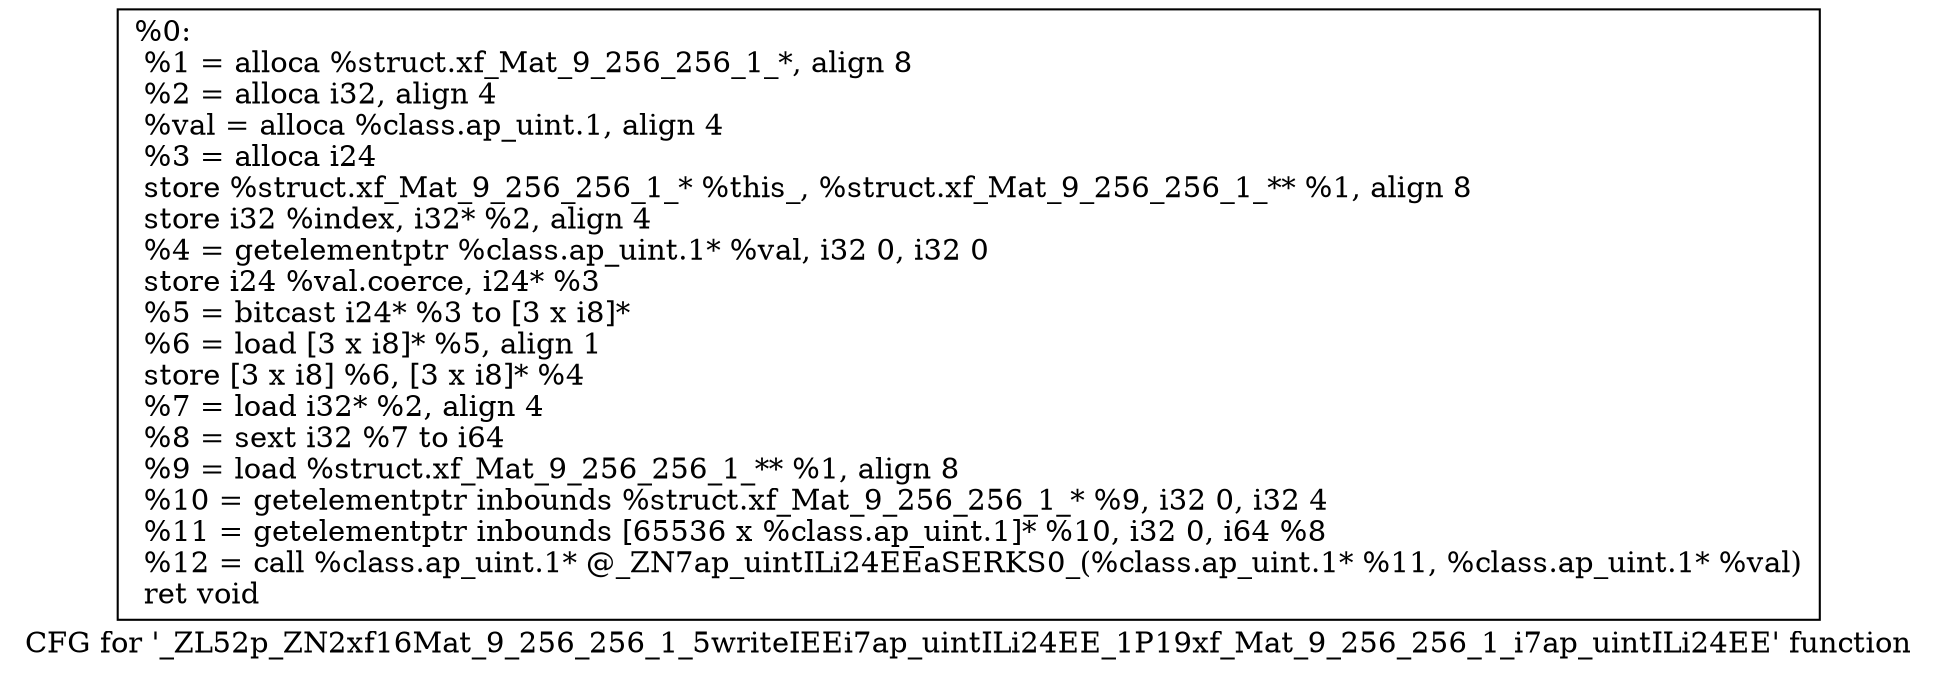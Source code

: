 digraph "CFG for '_ZL52p_ZN2xf16Mat_9_256_256_1_5writeIEEi7ap_uintILi24EE_1P19xf_Mat_9_256_256_1_i7ap_uintILi24EE' function" {
	label="CFG for '_ZL52p_ZN2xf16Mat_9_256_256_1_5writeIEEi7ap_uintILi24EE_1P19xf_Mat_9_256_256_1_i7ap_uintILi24EE' function";

	Node0x2fe0380 [shape=record,label="{%0:\l  %1 = alloca %struct.xf_Mat_9_256_256_1_*, align 8\l  %2 = alloca i32, align 4\l  %val = alloca %class.ap_uint.1, align 4\l  %3 = alloca i24\l  store %struct.xf_Mat_9_256_256_1_* %this_, %struct.xf_Mat_9_256_256_1_** %1, align 8\l  store i32 %index, i32* %2, align 4\l  %4 = getelementptr %class.ap_uint.1* %val, i32 0, i32 0\l  store i24 %val.coerce, i24* %3\l  %5 = bitcast i24* %3 to [3 x i8]*\l  %6 = load [3 x i8]* %5, align 1\l  store [3 x i8] %6, [3 x i8]* %4\l  %7 = load i32* %2, align 4\l  %8 = sext i32 %7 to i64\l  %9 = load %struct.xf_Mat_9_256_256_1_** %1, align 8\l  %10 = getelementptr inbounds %struct.xf_Mat_9_256_256_1_* %9, i32 0, i32 4\l  %11 = getelementptr inbounds [65536 x %class.ap_uint.1]* %10, i32 0, i64 %8\l  %12 = call %class.ap_uint.1* @_ZN7ap_uintILi24EEaSERKS0_(%class.ap_uint.1* %11, %class.ap_uint.1* %val)\l  ret void\l}"];
}
